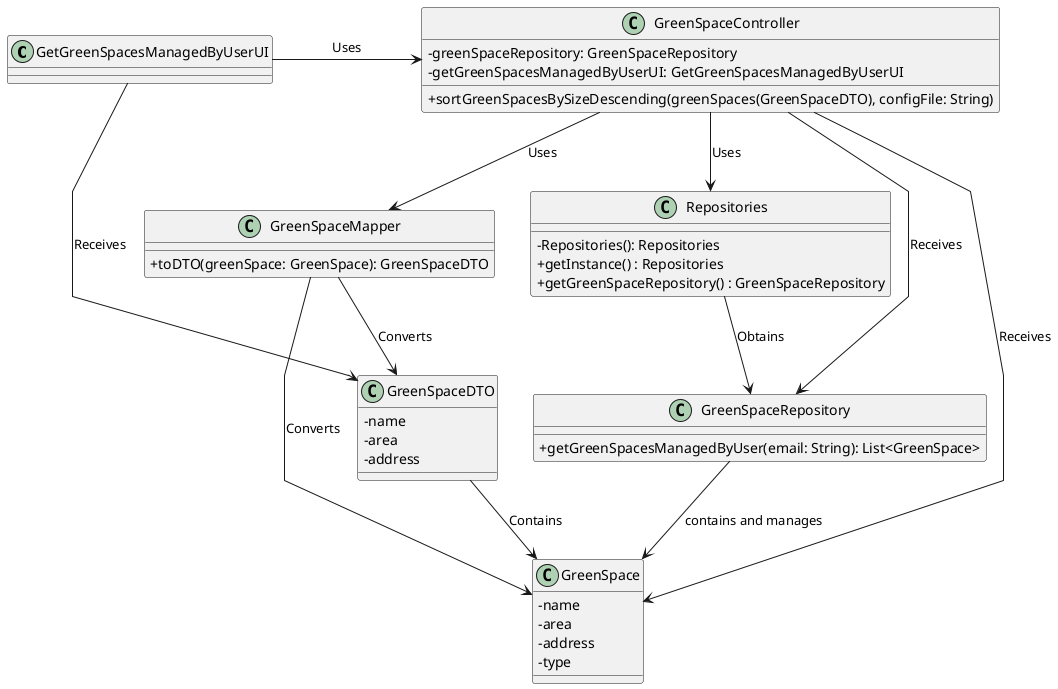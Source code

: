 @startuml
'skinparam monochrome true
skinparam packageStyle rectangle
skinparam shadowing false
skinparam linetype polyline
'skinparam linetype orto

skinparam classAttributeIconSize 0

'left to right direction

class GetGreenSpacesManagedByUserUI{
}

class GreenSpaceController{
    - greenSpaceRepository: GreenSpaceRepository
    - getGreenSpacesManagedByUserUI: GetGreenSpacesManagedByUserUI
    + sortGreenSpacesBySizeDescending(greenSpaces(GreenSpaceDTO), configFile: String)
}

class Repositories {
    - Repositories(): Repositories
    + getInstance() : Repositories
    + getGreenSpaceRepository() : GreenSpaceRepository
}

class GreenSpaceRepository {
    + getGreenSpacesManagedByUser(email: String): List<GreenSpace>
}

class GreenSpace{
    - name
    - area
    - address
    - type
}

class GreenSpaceMapper{
    + toDTO(greenSpace: GreenSpace): GreenSpaceDTO
}

class GreenSpaceDTO{
    - name
    - area
    - address
}

GetGreenSpacesManagedByUserUI -> GreenSpaceController: Uses
GreenSpaceController --> Repositories: Uses
GreenSpaceController --> GreenSpaceMapper: Uses
GreenSpaceMapper --> GreenSpaceDTO: Converts
GreenSpaceMapper --> GreenSpace: Converts
GetGreenSpacesManagedByUserUI --> GreenSpaceDTO: Receives
Repositories --> GreenSpaceRepository: Obtains
GreenSpaceController --> GreenSpace: Receives
GreenSpaceController --> GreenSpaceRepository: Receives
GreenSpaceDTO --> GreenSpace: Contains
GreenSpaceRepository -->  GreenSpace: contains and manages
@enduml
